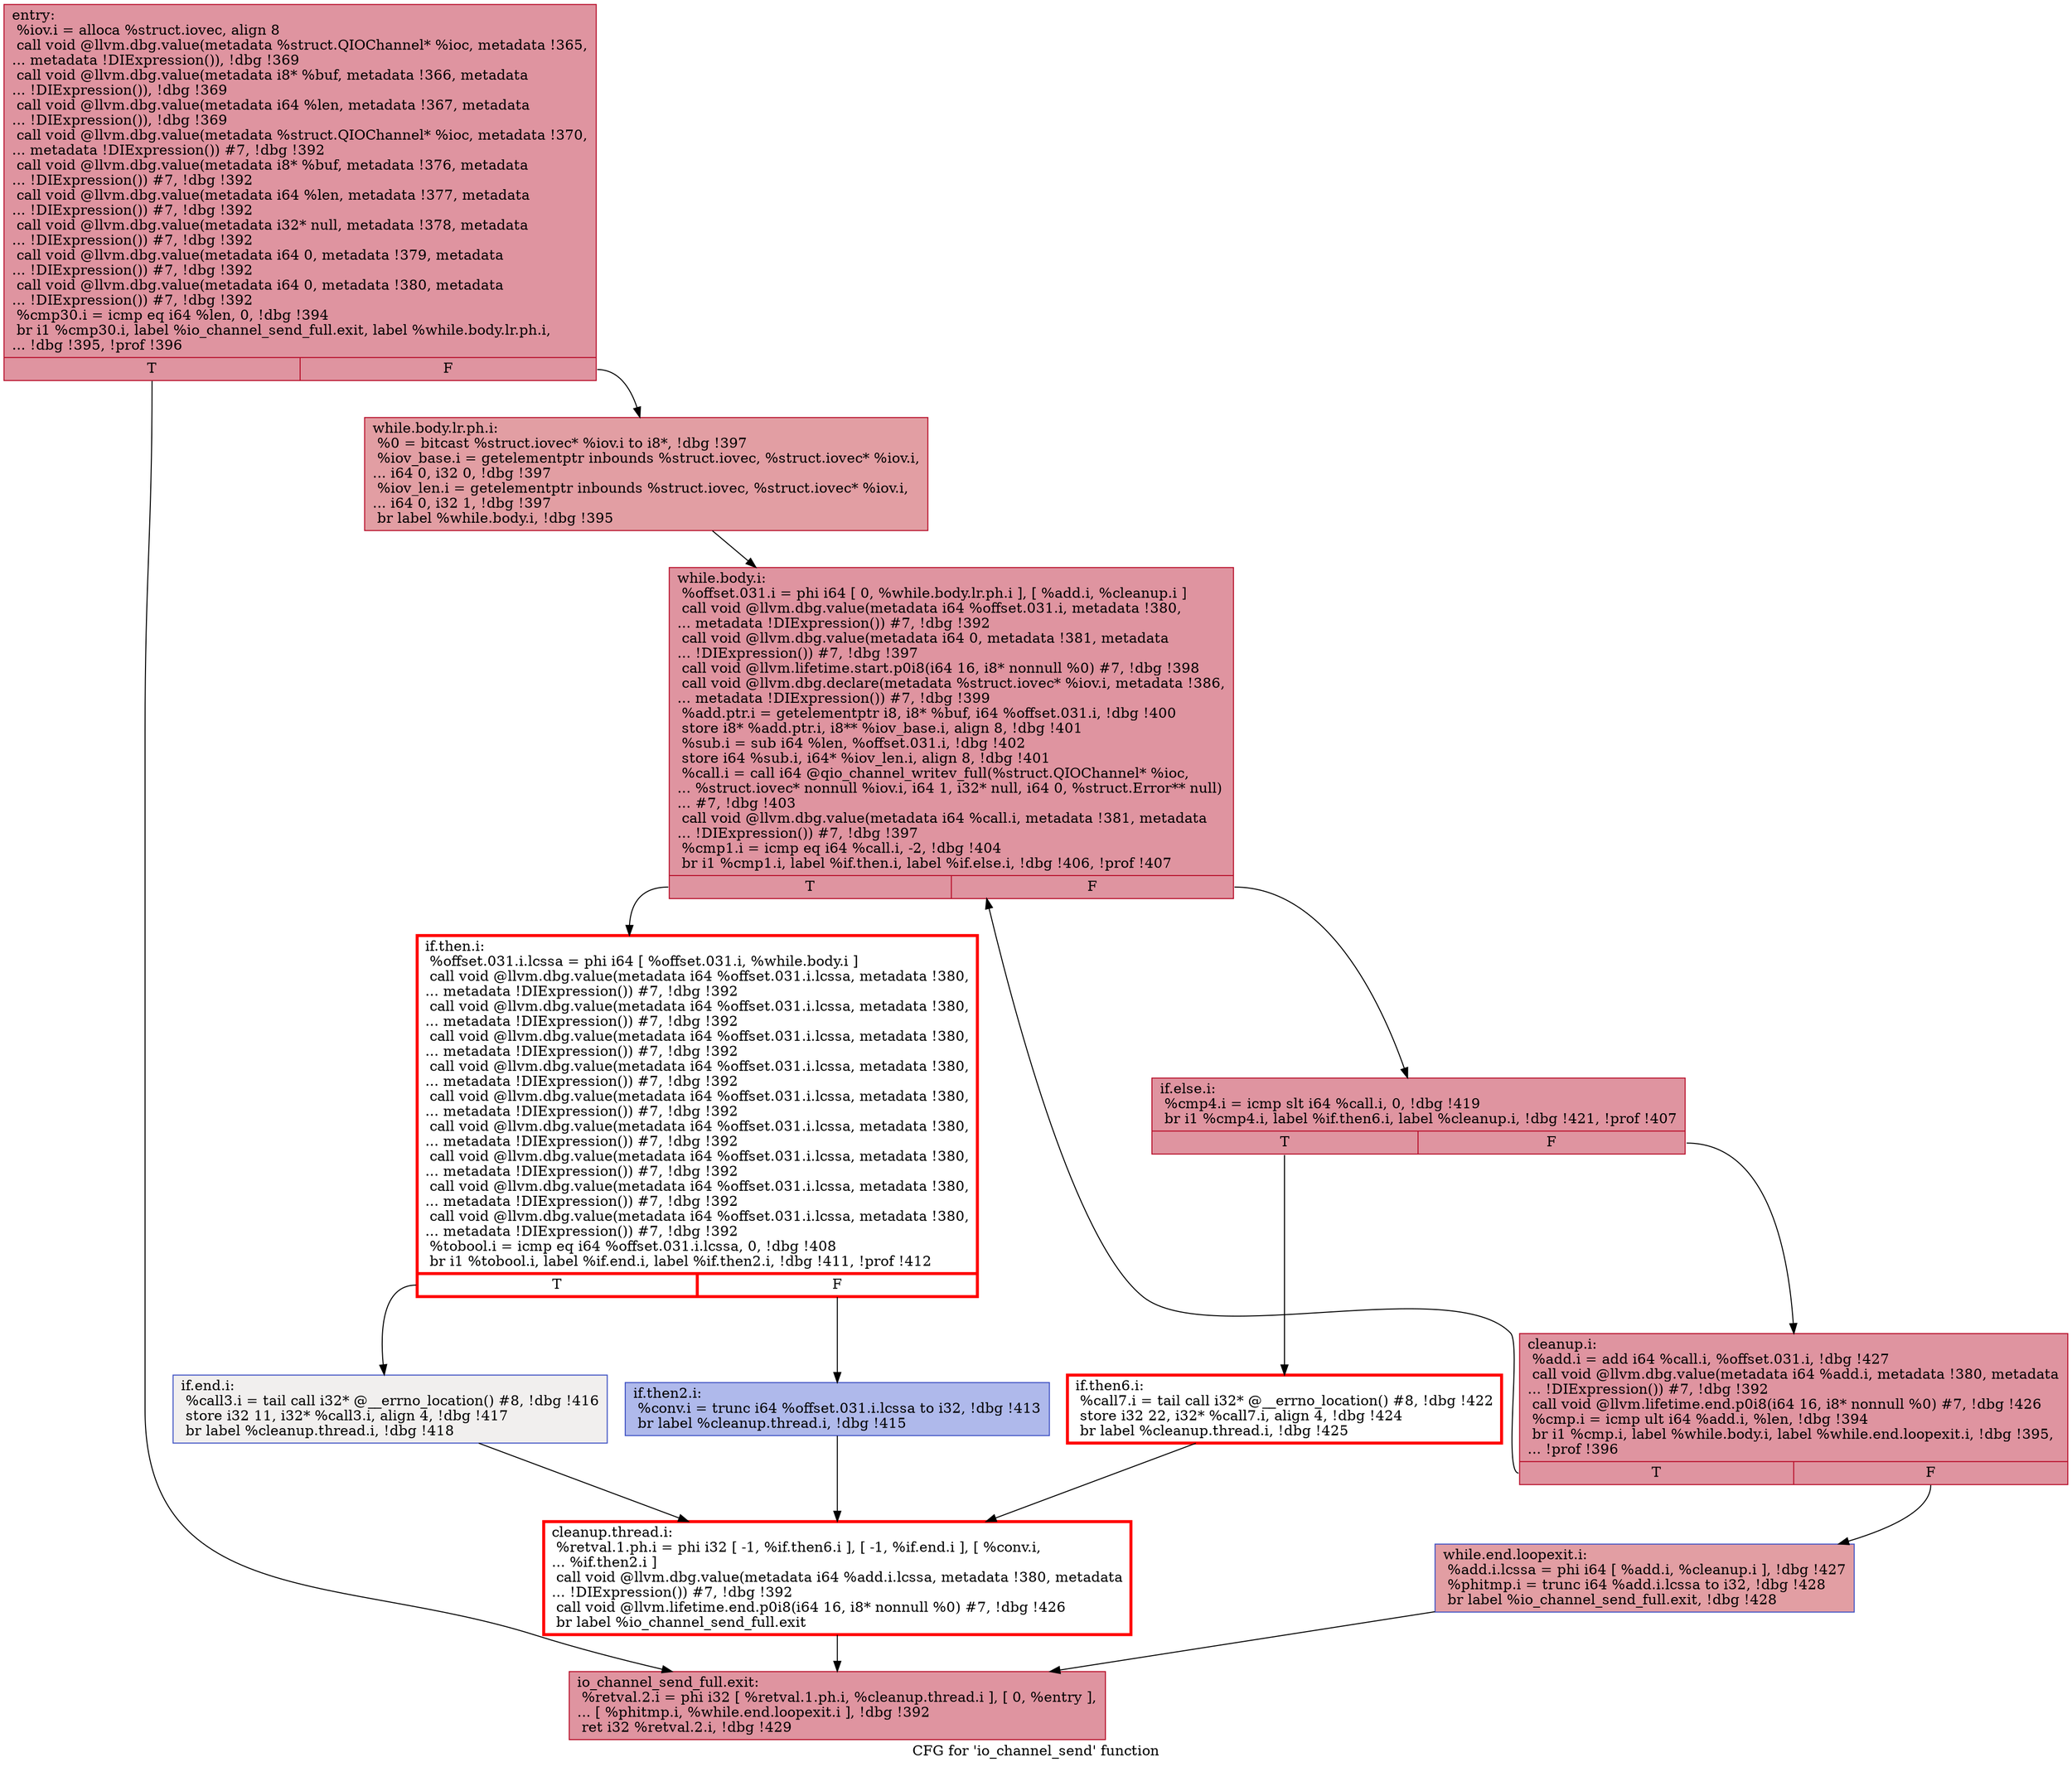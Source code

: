 digraph "CFG for 'io_channel_send' function" {
	label="CFG for 'io_channel_send' function";

	Node0x5567148c3630 [shape=record,color="#b70d28ff", style=filled, fillcolor="#b70d2870",label="{entry:\l  %iov.i = alloca %struct.iovec, align 8\l  call void @llvm.dbg.value(metadata %struct.QIOChannel* %ioc, metadata !365,\l... metadata !DIExpression()), !dbg !369\l  call void @llvm.dbg.value(metadata i8* %buf, metadata !366, metadata\l... !DIExpression()), !dbg !369\l  call void @llvm.dbg.value(metadata i64 %len, metadata !367, metadata\l... !DIExpression()), !dbg !369\l  call void @llvm.dbg.value(metadata %struct.QIOChannel* %ioc, metadata !370,\l... metadata !DIExpression()) #7, !dbg !392\l  call void @llvm.dbg.value(metadata i8* %buf, metadata !376, metadata\l... !DIExpression()) #7, !dbg !392\l  call void @llvm.dbg.value(metadata i64 %len, metadata !377, metadata\l... !DIExpression()) #7, !dbg !392\l  call void @llvm.dbg.value(metadata i32* null, metadata !378, metadata\l... !DIExpression()) #7, !dbg !392\l  call void @llvm.dbg.value(metadata i64 0, metadata !379, metadata\l... !DIExpression()) #7, !dbg !392\l  call void @llvm.dbg.value(metadata i64 0, metadata !380, metadata\l... !DIExpression()) #7, !dbg !392\l  %cmp30.i = icmp eq i64 %len, 0, !dbg !394\l  br i1 %cmp30.i, label %io_channel_send_full.exit, label %while.body.lr.ph.i,\l... !dbg !395, !prof !396\l|{<s0>T|<s1>F}}"];
	Node0x5567148c3630:s0 -> Node0x5567149c9870;
	Node0x5567148c3630:s1 -> Node0x5567149cc720;
	Node0x5567149cc720 [shape=record,color="#b70d28ff", style=filled, fillcolor="#be242e70",label="{while.body.lr.ph.i:                               \l  %0 = bitcast %struct.iovec* %iov.i to i8*, !dbg !397\l  %iov_base.i = getelementptr inbounds %struct.iovec, %struct.iovec* %iov.i,\l... i64 0, i32 0, !dbg !397\l  %iov_len.i = getelementptr inbounds %struct.iovec, %struct.iovec* %iov.i,\l... i64 0, i32 1, !dbg !397\l  br label %while.body.i, !dbg !395\l}"];
	Node0x5567149cc720 -> Node0x5567149bf700;
	Node0x5567149bf700 [shape=record,color="#b70d28ff", style=filled, fillcolor="#b70d2870",label="{while.body.i:                                     \l  %offset.031.i = phi i64 [ 0, %while.body.lr.ph.i ], [ %add.i, %cleanup.i ]\l  call void @llvm.dbg.value(metadata i64 %offset.031.i, metadata !380,\l... metadata !DIExpression()) #7, !dbg !392\l  call void @llvm.dbg.value(metadata i64 0, metadata !381, metadata\l... !DIExpression()) #7, !dbg !397\l  call void @llvm.lifetime.start.p0i8(i64 16, i8* nonnull %0) #7, !dbg !398\l  call void @llvm.dbg.declare(metadata %struct.iovec* %iov.i, metadata !386,\l... metadata !DIExpression()) #7, !dbg !399\l  %add.ptr.i = getelementptr i8, i8* %buf, i64 %offset.031.i, !dbg !400\l  store i8* %add.ptr.i, i8** %iov_base.i, align 8, !dbg !401\l  %sub.i = sub i64 %len, %offset.031.i, !dbg !402\l  store i64 %sub.i, i64* %iov_len.i, align 8, !dbg !401\l  %call.i = call i64 @qio_channel_writev_full(%struct.QIOChannel* %ioc,\l... %struct.iovec* nonnull %iov.i, i64 1, i32* null, i64 0, %struct.Error** null)\l... #7, !dbg !403\l  call void @llvm.dbg.value(metadata i64 %call.i, metadata !381, metadata\l... !DIExpression()) #7, !dbg !397\l  %cmp1.i = icmp eq i64 %call.i, -2, !dbg !404\l  br i1 %cmp1.i, label %if.then.i, label %if.else.i, !dbg !406, !prof !407\l|{<s0>T|<s1>F}}"];
	Node0x5567149bf700:s0 -> Node0x5567149da120;
	Node0x5567149bf700:s1 -> Node0x5567148cbee0;
	Node0x5567149da120 [shape=record,penwidth=3.0, color="red",label="{if.then.i:                                        \l  %offset.031.i.lcssa = phi i64 [ %offset.031.i, %while.body.i ]\l  call void @llvm.dbg.value(metadata i64 %offset.031.i.lcssa, metadata !380,\l... metadata !DIExpression()) #7, !dbg !392\l  call void @llvm.dbg.value(metadata i64 %offset.031.i.lcssa, metadata !380,\l... metadata !DIExpression()) #7, !dbg !392\l  call void @llvm.dbg.value(metadata i64 %offset.031.i.lcssa, metadata !380,\l... metadata !DIExpression()) #7, !dbg !392\l  call void @llvm.dbg.value(metadata i64 %offset.031.i.lcssa, metadata !380,\l... metadata !DIExpression()) #7, !dbg !392\l  call void @llvm.dbg.value(metadata i64 %offset.031.i.lcssa, metadata !380,\l... metadata !DIExpression()) #7, !dbg !392\l  call void @llvm.dbg.value(metadata i64 %offset.031.i.lcssa, metadata !380,\l... metadata !DIExpression()) #7, !dbg !392\l  call void @llvm.dbg.value(metadata i64 %offset.031.i.lcssa, metadata !380,\l... metadata !DIExpression()) #7, !dbg !392\l  call void @llvm.dbg.value(metadata i64 %offset.031.i.lcssa, metadata !380,\l... metadata !DIExpression()) #7, !dbg !392\l  call void @llvm.dbg.value(metadata i64 %offset.031.i.lcssa, metadata !380,\l... metadata !DIExpression()) #7, !dbg !392\l  %tobool.i = icmp eq i64 %offset.031.i.lcssa, 0, !dbg !408\l  br i1 %tobool.i, label %if.end.i, label %if.then2.i, !dbg !411, !prof !412\l|{<s0>T|<s1>F}}"];
	Node0x5567149da120:s0 -> Node0x5567149bcab0;
	Node0x5567149da120:s1 -> Node0x5567149bc9c0;
	Node0x5567149bc9c0 [shape=record,color="#3d50c3ff", style=filled, fillcolor="#4961d270",label="{if.then2.i:                                       \l  %conv.i = trunc i64 %offset.031.i.lcssa to i32, !dbg !413\l  br label %cleanup.thread.i, !dbg !415\l}"];
	Node0x5567149bc9c0 -> Node0x5567149d9f40;
	Node0x5567149bcab0 [shape=record,color="#3d50c3ff", style=filled, fillcolor="#e0dbd870",label="{if.end.i:                                         \l  %call3.i = tail call i32* @__errno_location() #8, !dbg !416\l  store i32 11, i32* %call3.i, align 4, !dbg !417\l  br label %cleanup.thread.i, !dbg !418\l}"];
	Node0x5567149bcab0 -> Node0x5567149d9f40;
	Node0x5567148cbee0 [shape=record,color="#b70d28ff", style=filled, fillcolor="#b70d2870",label="{if.else.i:                                        \l  %cmp4.i = icmp slt i64 %call.i, 0, !dbg !419\l  br i1 %cmp4.i, label %if.then6.i, label %cleanup.i, !dbg !421, !prof !407\l|{<s0>T|<s1>F}}"];
	Node0x5567148cbee0:s0 -> Node0x5567149d9e30;
	Node0x5567148cbee0:s1 -> Node0x5567149c97c0;
	Node0x5567149d9e30 [shape=record,penwidth=3.0, color="red",label="{if.then6.i:                                       \l  %call7.i = tail call i32* @__errno_location() #8, !dbg !422\l  store i32 22, i32* %call7.i, align 4, !dbg !424\l  br label %cleanup.thread.i, !dbg !425\l}"];
	Node0x5567149d9e30 -> Node0x5567149d9f40;
	Node0x5567149d9f40 [shape=record,penwidth=3.0, color="red",label="{cleanup.thread.i:                                 \l  %retval.1.ph.i = phi i32 [ -1, %if.then6.i ], [ -1, %if.end.i ], [ %conv.i,\l... %if.then2.i ]\l  call void @llvm.dbg.value(metadata i64 %add.i.lcssa, metadata !380, metadata\l... !DIExpression()) #7, !dbg !392\l  call void @llvm.lifetime.end.p0i8(i64 16, i8* nonnull %0) #7, !dbg !426\l  br label %io_channel_send_full.exit\l}"];
	Node0x5567149d9f40 -> Node0x5567149c9870;
	Node0x5567149c97c0 [shape=record,color="#b70d28ff", style=filled, fillcolor="#b70d2870",label="{cleanup.i:                                        \l  %add.i = add i64 %call.i, %offset.031.i, !dbg !427\l  call void @llvm.dbg.value(metadata i64 %add.i, metadata !380, metadata\l... !DIExpression()) #7, !dbg !392\l  call void @llvm.lifetime.end.p0i8(i64 16, i8* nonnull %0) #7, !dbg !426\l  %cmp.i = icmp ult i64 %add.i, %len, !dbg !394\l  br i1 %cmp.i, label %while.body.i, label %while.end.loopexit.i, !dbg !395,\l... !prof !396\l|{<s0>T|<s1>F}}"];
	Node0x5567149c97c0:s0 -> Node0x5567149bf700;
	Node0x5567149c97c0:s1 -> Node0x5567148c56e0;
	Node0x5567148c56e0 [shape=record,color="#3d50c3ff", style=filled, fillcolor="#be242e70",label="{while.end.loopexit.i:                             \l  %add.i.lcssa = phi i64 [ %add.i, %cleanup.i ], !dbg !427\l  %phitmp.i = trunc i64 %add.i.lcssa to i32, !dbg !428\l  br label %io_channel_send_full.exit, !dbg !428\l}"];
	Node0x5567148c56e0 -> Node0x5567149c9870;
	Node0x5567149c9870 [shape=record,color="#b70d28ff", style=filled, fillcolor="#b70d2870",label="{io_channel_send_full.exit:                        \l  %retval.2.i = phi i32 [ %retval.1.ph.i, %cleanup.thread.i ], [ 0, %entry ],\l... [ %phitmp.i, %while.end.loopexit.i ], !dbg !392\l  ret i32 %retval.2.i, !dbg !429\l}"];
}
